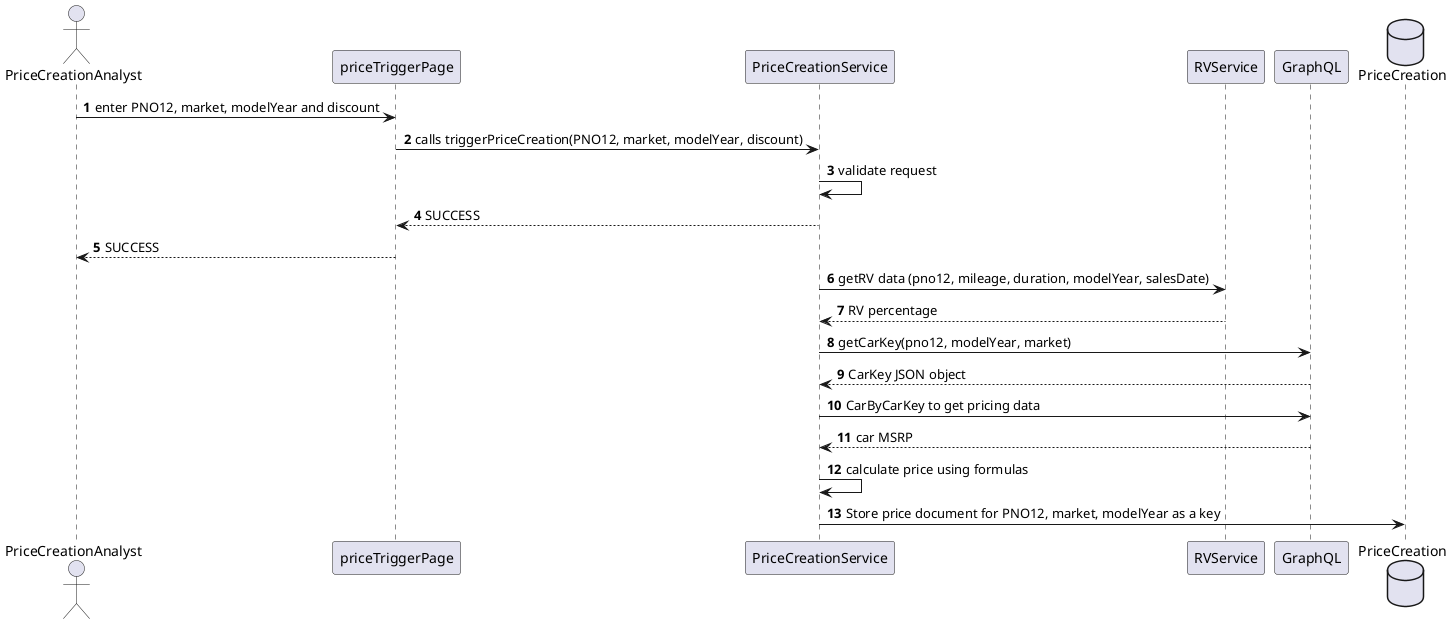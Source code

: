 @startuml
'https://plantuml.com/sequence-diagram

autonumber
actor PriceCreationAnalyst as analyst
participant priceTriggerPage as webPage
participant PriceCreationService as pcs
participant RVService as rvs
participant GraphQL as gql
database PriceCreation as pdb

analyst -> webPage: enter PNO12, market, modelYear and discount
webPage -> pcs: calls triggerPriceCreation(PNO12, market, modelYear, discount)
pcs -> pcs: validate request
pcs --> webPage: SUCCESS
webPage --> analyst: SUCCESS
pcs -> rvs: getRV data (pno12, mileage, duration, modelYear, salesDate)
rvs --> pcs: RV percentage
pcs -> gql: getCarKey(pno12, modelYear, market)
gql --> pcs: CarKey JSON object
pcs -> gql: CarByCarKey to get pricing data
gql --> pcs: car MSRP
pcs -> pcs: calculate price using formulas
pcs -> pdb: Store price document for PNO12, market, modelYear as a key



@enduml